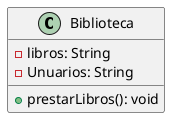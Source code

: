 @startuml
class Biblioteca {
    - libros: String
    - Unuarios: String

    + prestarLibros(): void

}
@enduml